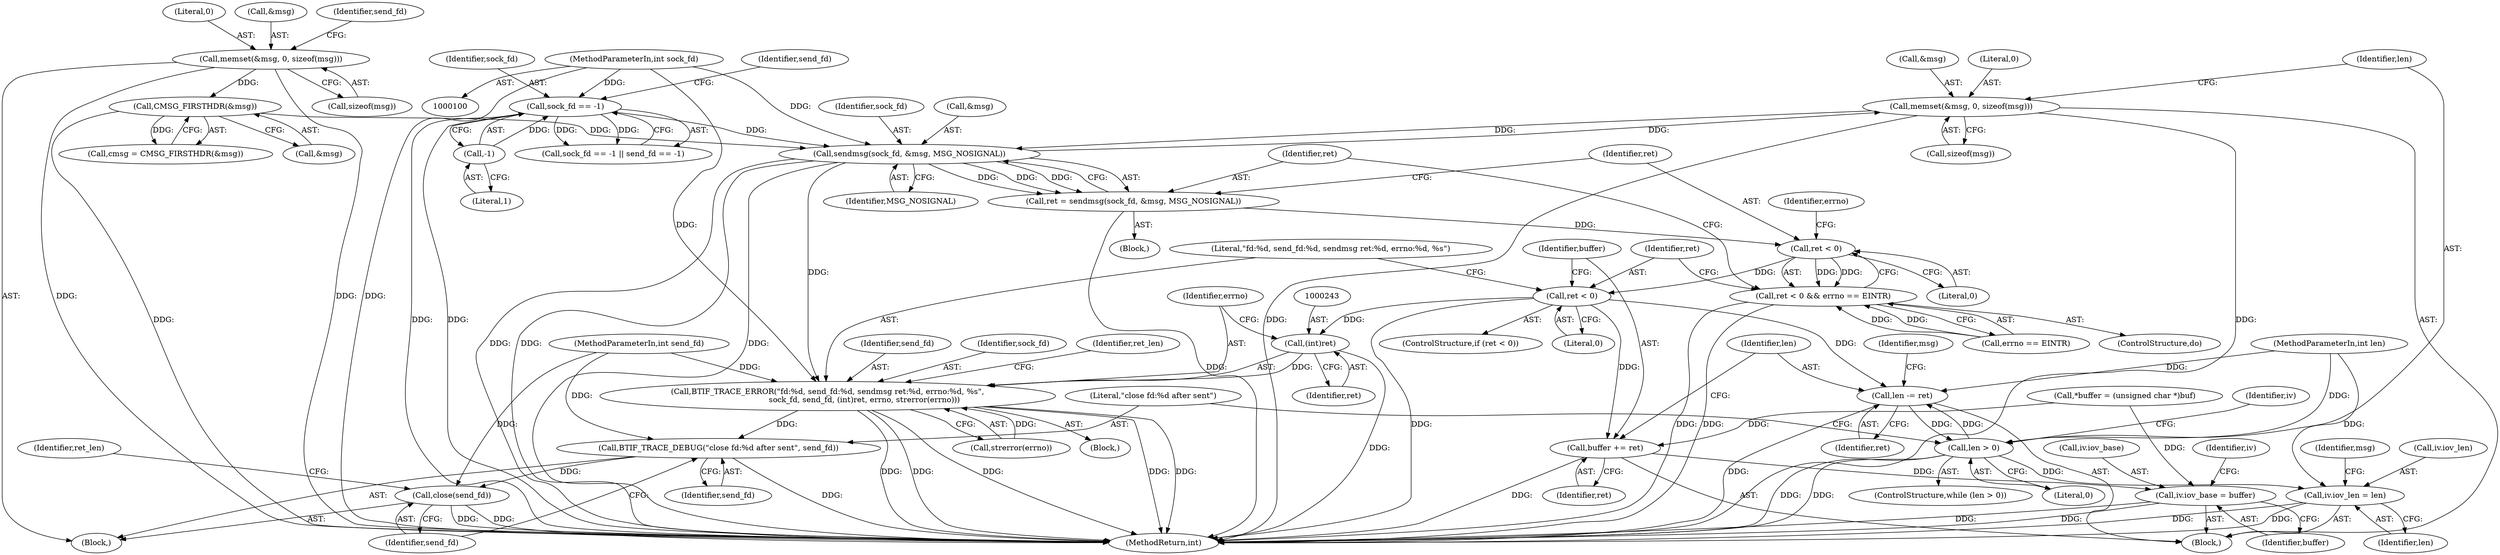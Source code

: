 digraph "0_Android_472271b153c5dc53c28beac55480a8d8434b2d5c_47@API" {
"1000259" [label="(Call,memset(&msg, 0, sizeof(msg)))"];
"1000221" [label="(Call,sendmsg(sock_fd, &msg, MSG_NOSIGNAL))"];
"1000129" [label="(Call,sock_fd == -1)"];
"1000101" [label="(MethodParameterIn,int sock_fd)"];
"1000131" [label="(Call,-1)"];
"1000259" [label="(Call,memset(&msg, 0, sizeof(msg)))"];
"1000153" [label="(Call,CMSG_FIRSTHDR(&msg))"];
"1000114" [label="(Call,memset(&msg, 0, sizeof(msg)))"];
"1000219" [label="(Call,ret = sendmsg(sock_fd, &msg, MSG_NOSIGNAL))"];
"1000227" [label="(Call,ret < 0)"];
"1000226" [label="(Call,ret < 0 && errno == EINTR)"];
"1000234" [label="(Call,ret < 0)"];
"1000242" [label="(Call,(int)ret)"];
"1000238" [label="(Call,BTIF_TRACE_ERROR(\"fd:%d, send_fd:%d, sendmsg ret:%d, errno:%d, %s\",\n                              sock_fd, send_fd, (int)ret, errno, strerror(errno)))"];
"1000265" [label="(Call,BTIF_TRACE_DEBUG(\"close fd:%d after sent\", send_fd))"];
"1000268" [label="(Call,close(send_fd))"];
"1000253" [label="(Call,buffer += ret)"];
"1000196" [label="(Call,iv.iov_base = buffer)"];
"1000256" [label="(Call,len -= ret)"];
"1000185" [label="(Call,len > 0)"];
"1000201" [label="(Call,iv.iov_len = len)"];
"1000241" [label="(Identifier,send_fd)"];
"1000114" [label="(Call,memset(&msg, 0, sizeof(msg)))"];
"1000271" [label="(Identifier,ret_len)"];
"1000134" [label="(Identifier,send_fd)"];
"1000186" [label="(Identifier,len)"];
"1000263" [label="(Call,sizeof(msg))"];
"1000221" [label="(Call,sendmsg(sock_fd, &msg, MSG_NOSIGNAL))"];
"1000266" [label="(Literal,\"close fd:%d after sent\")"];
"1000184" [label="(ControlStructure,while (len > 0))"];
"1000201" [label="(Call,iv.iov_len = len)"];
"1000151" [label="(Call,cmsg = CMSG_FIRSTHDR(&msg))"];
"1000217" [label="(ControlStructure,do)"];
"1000268" [label="(Call,close(send_fd))"];
"1000227" [label="(Call,ret < 0)"];
"1000228" [label="(Identifier,ret)"];
"1000226" [label="(Call,ret < 0 && errno == EINTR)"];
"1000239" [label="(Literal,\"fd:%d, send_fd:%d, sendmsg ret:%d, errno:%d, %s\")"];
"1000260" [label="(Call,&msg)"];
"1000219" [label="(Call,ret = sendmsg(sock_fd, &msg, MSG_NOSIGNAL))"];
"1000117" [label="(Literal,0)"];
"1000104" [label="(MethodParameterIn,int send_fd)"];
"1000245" [label="(Identifier,errno)"];
"1000229" [label="(Literal,0)"];
"1000262" [label="(Literal,0)"];
"1000272" [label="(MethodReturn,int)"];
"1000230" [label="(Call,errno == EINTR)"];
"1000246" [label="(Call,strerror(errno))"];
"1000240" [label="(Identifier,sock_fd)"];
"1000132" [label="(Literal,1)"];
"1000233" [label="(ControlStructure,if (ret < 0))"];
"1000101" [label="(MethodParameterIn,int sock_fd)"];
"1000196" [label="(Call,iv.iov_base = buffer)"];
"1000115" [label="(Call,&msg)"];
"1000188" [label="(Block,)"];
"1000234" [label="(Call,ret < 0)"];
"1000225" [label="(Identifier,MSG_NOSIGNAL)"];
"1000261" [label="(Identifier,msg)"];
"1000235" [label="(Identifier,ret)"];
"1000124" [label="(Identifier,send_fd)"];
"1000187" [label="(Literal,0)"];
"1000131" [label="(Call,-1)"];
"1000220" [label="(Identifier,ret)"];
"1000200" [label="(Identifier,buffer)"];
"1000231" [label="(Identifier,errno)"];
"1000103" [label="(MethodParameterIn,int len)"];
"1000237" [label="(Block,)"];
"1000185" [label="(Call,len > 0)"];
"1000203" [label="(Identifier,iv)"];
"1000259" [label="(Call,memset(&msg, 0, sizeof(msg)))"];
"1000208" [label="(Identifier,msg)"];
"1000238" [label="(Call,BTIF_TRACE_ERROR(\"fd:%d, send_fd:%d, sendmsg ret:%d, errno:%d, %s\",\n                              sock_fd, send_fd, (int)ret, errno, strerror(errno)))"];
"1000118" [label="(Call,sizeof(msg))"];
"1000244" [label="(Identifier,ret)"];
"1000192" [label="(Identifier,iv)"];
"1000256" [label="(Call,len -= ret)"];
"1000236" [label="(Literal,0)"];
"1000253" [label="(Call,buffer += ret)"];
"1000205" [label="(Identifier,len)"];
"1000197" [label="(Call,iv.iov_base)"];
"1000222" [label="(Identifier,sock_fd)"];
"1000242" [label="(Call,(int)ret)"];
"1000202" [label="(Call,iv.iov_len)"];
"1000153" [label="(Call,CMSG_FIRSTHDR(&msg))"];
"1000255" [label="(Identifier,ret)"];
"1000218" [label="(Block,)"];
"1000129" [label="(Call,sock_fd == -1)"];
"1000223" [label="(Call,&msg)"];
"1000249" [label="(Identifier,ret_len)"];
"1000257" [label="(Identifier,len)"];
"1000267" [label="(Identifier,send_fd)"];
"1000269" [label="(Identifier,send_fd)"];
"1000105" [label="(Block,)"];
"1000254" [label="(Identifier,buffer)"];
"1000265" [label="(Call,BTIF_TRACE_DEBUG(\"close fd:%d after sent\", send_fd))"];
"1000109" [label="(Call,*buffer = (unsigned char *)buf)"];
"1000154" [label="(Call,&msg)"];
"1000130" [label="(Identifier,sock_fd)"];
"1000128" [label="(Call,sock_fd == -1 || send_fd == -1)"];
"1000258" [label="(Identifier,ret)"];
"1000259" -> "1000188"  [label="AST: "];
"1000259" -> "1000263"  [label="CFG: "];
"1000260" -> "1000259"  [label="AST: "];
"1000262" -> "1000259"  [label="AST: "];
"1000263" -> "1000259"  [label="AST: "];
"1000186" -> "1000259"  [label="CFG: "];
"1000259" -> "1000272"  [label="DDG: "];
"1000259" -> "1000272"  [label="DDG: "];
"1000259" -> "1000221"  [label="DDG: "];
"1000221" -> "1000259"  [label="DDG: "];
"1000221" -> "1000219"  [label="AST: "];
"1000221" -> "1000225"  [label="CFG: "];
"1000222" -> "1000221"  [label="AST: "];
"1000223" -> "1000221"  [label="AST: "];
"1000225" -> "1000221"  [label="AST: "];
"1000219" -> "1000221"  [label="CFG: "];
"1000221" -> "1000272"  [label="DDG: "];
"1000221" -> "1000272"  [label="DDG: "];
"1000221" -> "1000272"  [label="DDG: "];
"1000221" -> "1000219"  [label="DDG: "];
"1000221" -> "1000219"  [label="DDG: "];
"1000221" -> "1000219"  [label="DDG: "];
"1000129" -> "1000221"  [label="DDG: "];
"1000101" -> "1000221"  [label="DDG: "];
"1000153" -> "1000221"  [label="DDG: "];
"1000221" -> "1000238"  [label="DDG: "];
"1000129" -> "1000128"  [label="AST: "];
"1000129" -> "1000131"  [label="CFG: "];
"1000130" -> "1000129"  [label="AST: "];
"1000131" -> "1000129"  [label="AST: "];
"1000134" -> "1000129"  [label="CFG: "];
"1000128" -> "1000129"  [label="CFG: "];
"1000129" -> "1000272"  [label="DDG: "];
"1000129" -> "1000272"  [label="DDG: "];
"1000129" -> "1000128"  [label="DDG: "];
"1000129" -> "1000128"  [label="DDG: "];
"1000101" -> "1000129"  [label="DDG: "];
"1000131" -> "1000129"  [label="DDG: "];
"1000101" -> "1000100"  [label="AST: "];
"1000101" -> "1000272"  [label="DDG: "];
"1000101" -> "1000238"  [label="DDG: "];
"1000131" -> "1000132"  [label="CFG: "];
"1000132" -> "1000131"  [label="AST: "];
"1000153" -> "1000151"  [label="AST: "];
"1000153" -> "1000154"  [label="CFG: "];
"1000154" -> "1000153"  [label="AST: "];
"1000151" -> "1000153"  [label="CFG: "];
"1000153" -> "1000272"  [label="DDG: "];
"1000153" -> "1000151"  [label="DDG: "];
"1000114" -> "1000153"  [label="DDG: "];
"1000114" -> "1000105"  [label="AST: "];
"1000114" -> "1000118"  [label="CFG: "];
"1000115" -> "1000114"  [label="AST: "];
"1000117" -> "1000114"  [label="AST: "];
"1000118" -> "1000114"  [label="AST: "];
"1000124" -> "1000114"  [label="CFG: "];
"1000114" -> "1000272"  [label="DDG: "];
"1000114" -> "1000272"  [label="DDG: "];
"1000219" -> "1000218"  [label="AST: "];
"1000220" -> "1000219"  [label="AST: "];
"1000228" -> "1000219"  [label="CFG: "];
"1000219" -> "1000272"  [label="DDG: "];
"1000219" -> "1000227"  [label="DDG: "];
"1000227" -> "1000226"  [label="AST: "];
"1000227" -> "1000229"  [label="CFG: "];
"1000228" -> "1000227"  [label="AST: "];
"1000229" -> "1000227"  [label="AST: "];
"1000231" -> "1000227"  [label="CFG: "];
"1000226" -> "1000227"  [label="CFG: "];
"1000227" -> "1000226"  [label="DDG: "];
"1000227" -> "1000226"  [label="DDG: "];
"1000227" -> "1000234"  [label="DDG: "];
"1000226" -> "1000217"  [label="AST: "];
"1000226" -> "1000230"  [label="CFG: "];
"1000230" -> "1000226"  [label="AST: "];
"1000220" -> "1000226"  [label="CFG: "];
"1000235" -> "1000226"  [label="CFG: "];
"1000226" -> "1000272"  [label="DDG: "];
"1000226" -> "1000272"  [label="DDG: "];
"1000230" -> "1000226"  [label="DDG: "];
"1000230" -> "1000226"  [label="DDG: "];
"1000234" -> "1000233"  [label="AST: "];
"1000234" -> "1000236"  [label="CFG: "];
"1000235" -> "1000234"  [label="AST: "];
"1000236" -> "1000234"  [label="AST: "];
"1000239" -> "1000234"  [label="CFG: "];
"1000254" -> "1000234"  [label="CFG: "];
"1000234" -> "1000272"  [label="DDG: "];
"1000234" -> "1000242"  [label="DDG: "];
"1000234" -> "1000253"  [label="DDG: "];
"1000234" -> "1000256"  [label="DDG: "];
"1000242" -> "1000238"  [label="AST: "];
"1000242" -> "1000244"  [label="CFG: "];
"1000243" -> "1000242"  [label="AST: "];
"1000244" -> "1000242"  [label="AST: "];
"1000245" -> "1000242"  [label="CFG: "];
"1000242" -> "1000272"  [label="DDG: "];
"1000242" -> "1000238"  [label="DDG: "];
"1000238" -> "1000237"  [label="AST: "];
"1000238" -> "1000246"  [label="CFG: "];
"1000239" -> "1000238"  [label="AST: "];
"1000240" -> "1000238"  [label="AST: "];
"1000241" -> "1000238"  [label="AST: "];
"1000245" -> "1000238"  [label="AST: "];
"1000246" -> "1000238"  [label="AST: "];
"1000249" -> "1000238"  [label="CFG: "];
"1000238" -> "1000272"  [label="DDG: "];
"1000238" -> "1000272"  [label="DDG: "];
"1000238" -> "1000272"  [label="DDG: "];
"1000238" -> "1000272"  [label="DDG: "];
"1000238" -> "1000272"  [label="DDG: "];
"1000104" -> "1000238"  [label="DDG: "];
"1000246" -> "1000238"  [label="DDG: "];
"1000238" -> "1000265"  [label="DDG: "];
"1000265" -> "1000105"  [label="AST: "];
"1000265" -> "1000267"  [label="CFG: "];
"1000266" -> "1000265"  [label="AST: "];
"1000267" -> "1000265"  [label="AST: "];
"1000269" -> "1000265"  [label="CFG: "];
"1000265" -> "1000272"  [label="DDG: "];
"1000104" -> "1000265"  [label="DDG: "];
"1000265" -> "1000268"  [label="DDG: "];
"1000268" -> "1000105"  [label="AST: "];
"1000268" -> "1000269"  [label="CFG: "];
"1000269" -> "1000268"  [label="AST: "];
"1000271" -> "1000268"  [label="CFG: "];
"1000268" -> "1000272"  [label="DDG: "];
"1000268" -> "1000272"  [label="DDG: "];
"1000104" -> "1000268"  [label="DDG: "];
"1000253" -> "1000188"  [label="AST: "];
"1000253" -> "1000255"  [label="CFG: "];
"1000254" -> "1000253"  [label="AST: "];
"1000255" -> "1000253"  [label="AST: "];
"1000257" -> "1000253"  [label="CFG: "];
"1000253" -> "1000272"  [label="DDG: "];
"1000253" -> "1000196"  [label="DDG: "];
"1000109" -> "1000253"  [label="DDG: "];
"1000196" -> "1000188"  [label="AST: "];
"1000196" -> "1000200"  [label="CFG: "];
"1000197" -> "1000196"  [label="AST: "];
"1000200" -> "1000196"  [label="AST: "];
"1000203" -> "1000196"  [label="CFG: "];
"1000196" -> "1000272"  [label="DDG: "];
"1000196" -> "1000272"  [label="DDG: "];
"1000109" -> "1000196"  [label="DDG: "];
"1000256" -> "1000188"  [label="AST: "];
"1000256" -> "1000258"  [label="CFG: "];
"1000257" -> "1000256"  [label="AST: "];
"1000258" -> "1000256"  [label="AST: "];
"1000261" -> "1000256"  [label="CFG: "];
"1000256" -> "1000272"  [label="DDG: "];
"1000256" -> "1000185"  [label="DDG: "];
"1000103" -> "1000256"  [label="DDG: "];
"1000185" -> "1000256"  [label="DDG: "];
"1000185" -> "1000184"  [label="AST: "];
"1000185" -> "1000187"  [label="CFG: "];
"1000186" -> "1000185"  [label="AST: "];
"1000187" -> "1000185"  [label="AST: "];
"1000192" -> "1000185"  [label="CFG: "];
"1000266" -> "1000185"  [label="CFG: "];
"1000185" -> "1000272"  [label="DDG: "];
"1000185" -> "1000272"  [label="DDG: "];
"1000103" -> "1000185"  [label="DDG: "];
"1000185" -> "1000201"  [label="DDG: "];
"1000201" -> "1000188"  [label="AST: "];
"1000201" -> "1000205"  [label="CFG: "];
"1000202" -> "1000201"  [label="AST: "];
"1000205" -> "1000201"  [label="AST: "];
"1000208" -> "1000201"  [label="CFG: "];
"1000201" -> "1000272"  [label="DDG: "];
"1000201" -> "1000272"  [label="DDG: "];
"1000103" -> "1000201"  [label="DDG: "];
}
